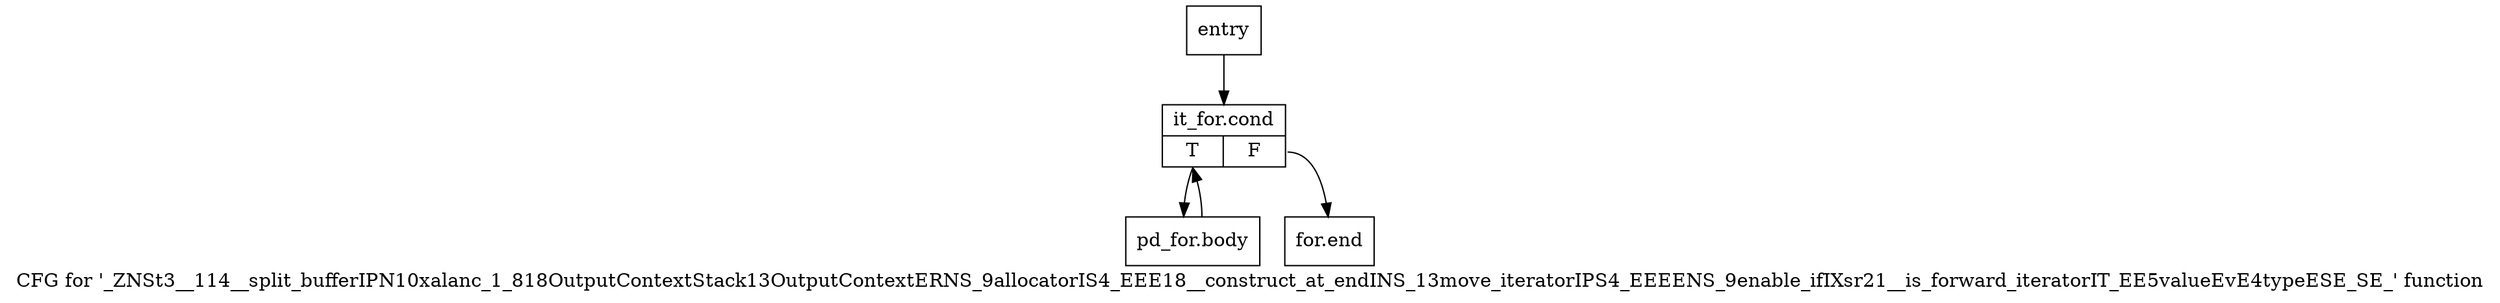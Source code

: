 digraph "CFG for '_ZNSt3__114__split_bufferIPN10xalanc_1_818OutputContextStack13OutputContextERNS_9allocatorIS4_EEE18__construct_at_endINS_13move_iteratorIPS4_EEEENS_9enable_ifIXsr21__is_forward_iteratorIT_EE5valueEvE4typeESE_SE_' function" {
	label="CFG for '_ZNSt3__114__split_bufferIPN10xalanc_1_818OutputContextStack13OutputContextERNS_9allocatorIS4_EEE18__construct_at_endINS_13move_iteratorIPS4_EEEENS_9enable_ifIXsr21__is_forward_iteratorIT_EE5valueEvE4typeESE_SE_' function";

	Node0x778e9b0 [shape=record,label="{entry}"];
	Node0x778e9b0 -> Node0x778ea00;
	Node0x778ea00 [shape=record,label="{it_for.cond|{<s0>T|<s1>F}}"];
	Node0x778ea00:s0 -> Node0x778ea50;
	Node0x778ea00:s1 -> Node0x778eaa0;
	Node0x778ea50 [shape=record,label="{pd_for.body}"];
	Node0x778ea50 -> Node0x778ea00;
	Node0x778eaa0 [shape=record,label="{for.end}"];
}

